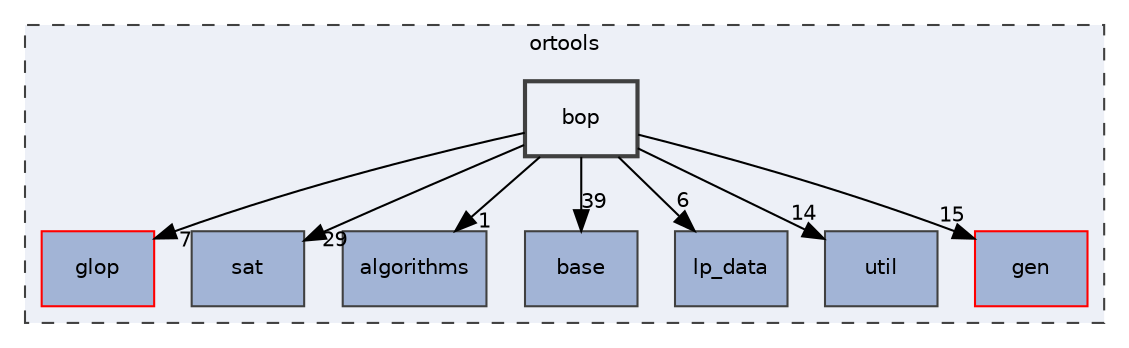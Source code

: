 digraph "bop"
{
 // LATEX_PDF_SIZE
  edge [fontname="Helvetica",fontsize="10",labelfontname="Helvetica",labelfontsize="10"];
  node [fontname="Helvetica",fontsize="10",shape=record];
  compound=true
  subgraph clusterdir_a7cc1eeded8f693d0da6c729bc88c45a {
    graph [ bgcolor="#edf0f7", pencolor="grey25", style="filled,dashed,", label="ortools", fontname="Helvetica", fontsize="10", URL="dir_a7cc1eeded8f693d0da6c729bc88c45a.html"]
  dir_747248fa8ec2ebcb4d8ad85ced34db0b [shape=box, label="glop", style="filled,", fillcolor="#a2b4d6", color="red", URL="dir_747248fa8ec2ebcb4d8ad85ced34db0b.html"];
  dir_dddac007a45022d9da6ea1dee012c3b9 [shape=box, label="sat", style="filled,", fillcolor="#a2b4d6", color="grey25", URL="dir_dddac007a45022d9da6ea1dee012c3b9.html"];
  dir_80dda7a75b0dfcf996988638a63eb03a [shape=box, label="algorithms", style="filled,", fillcolor="#a2b4d6", color="grey25", URL="dir_80dda7a75b0dfcf996988638a63eb03a.html"];
  dir_8f9dc966244f4c6e9b2fa0dee1e4ef1a [shape=box, label="base", style="filled,", fillcolor="#a2b4d6", color="grey25", URL="dir_8f9dc966244f4c6e9b2fa0dee1e4ef1a.html"];
  dir_903a7ff076ee7f01be86992fe717fc82 [shape=box, label="lp_data", style="filled,", fillcolor="#a2b4d6", color="grey25", URL="dir_903a7ff076ee7f01be86992fe717fc82.html"];
  dir_a3328a0ea67a2aaa160c2783ffbaa5dc [shape=box, label="util", style="filled,", fillcolor="#a2b4d6", color="grey25", URL="dir_a3328a0ea67a2aaa160c2783ffbaa5dc.html"];
  dir_b2c6d49957bf5d0c7726edb4b829cd4d [shape=box, label="gen", style="filled,", fillcolor="#a2b4d6", color="red", URL="dir_b2c6d49957bf5d0c7726edb4b829cd4d.html"];
  dir_749f8352630e023f1ab8040461e5d795 [shape=box, label="bop", style="filled,bold,", fillcolor="#edf0f7", color="grey25", URL="dir_749f8352630e023f1ab8040461e5d795.html"];
  }
  dir_749f8352630e023f1ab8040461e5d795->dir_747248fa8ec2ebcb4d8ad85ced34db0b [headlabel="7", labeldistance=1.5 headhref="dir_000003_000013.html"];
  dir_749f8352630e023f1ab8040461e5d795->dir_80dda7a75b0dfcf996988638a63eb03a [headlabel="1", labeldistance=1.5 headhref="dir_000003_000000.html"];
  dir_749f8352630e023f1ab8040461e5d795->dir_8f9dc966244f4c6e9b2fa0dee1e4ef1a [headlabel="39", labeldistance=1.5 headhref="dir_000003_000002.html"];
  dir_749f8352630e023f1ab8040461e5d795->dir_903a7ff076ee7f01be86992fe717fc82 [headlabel="6", labeldistance=1.5 headhref="dir_000003_000024.html"];
  dir_749f8352630e023f1ab8040461e5d795->dir_a3328a0ea67a2aaa160c2783ffbaa5dc [headlabel="14", labeldistance=1.5 headhref="dir_000003_000040.html"];
  dir_749f8352630e023f1ab8040461e5d795->dir_b2c6d49957bf5d0c7726edb4b829cd4d [headlabel="15", labeldistance=1.5 headhref="dir_000003_000011.html"];
  dir_749f8352630e023f1ab8040461e5d795->dir_dddac007a45022d9da6ea1dee012c3b9 [headlabel="29", labeldistance=1.5 headhref="dir_000003_000034.html"];
}
